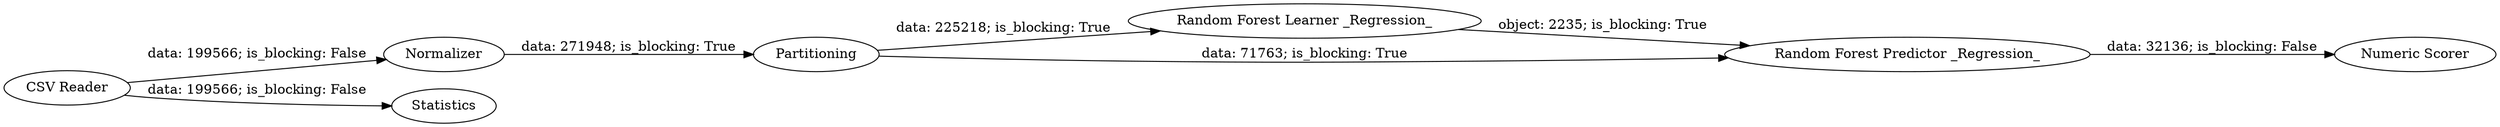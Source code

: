 digraph {
	"-5062640343918822757_13" [label=Normalizer]
	"-5062640343918822757_7" [label="Random Forest Learner _Regression_"]
	"-5062640343918822757_14" [label="Numeric Scorer"]
	"-5062640343918822757_6" [label="CSV Reader"]
	"-5062640343918822757_11" [label=Partitioning]
	"-5062640343918822757_8" [label="Random Forest Predictor _Regression_"]
	"-5062640343918822757_12" [label=Statistics]
	"-5062640343918822757_6" -> "-5062640343918822757_13" [label="data: 199566; is_blocking: False"]
	"-5062640343918822757_11" -> "-5062640343918822757_8" [label="data: 71763; is_blocking: True"]
	"-5062640343918822757_8" -> "-5062640343918822757_14" [label="data: 32136; is_blocking: False"]
	"-5062640343918822757_13" -> "-5062640343918822757_11" [label="data: 271948; is_blocking: True"]
	"-5062640343918822757_11" -> "-5062640343918822757_7" [label="data: 225218; is_blocking: True"]
	"-5062640343918822757_7" -> "-5062640343918822757_8" [label="object: 2235; is_blocking: True"]
	"-5062640343918822757_6" -> "-5062640343918822757_12" [label="data: 199566; is_blocking: False"]
	rankdir=LR
}
